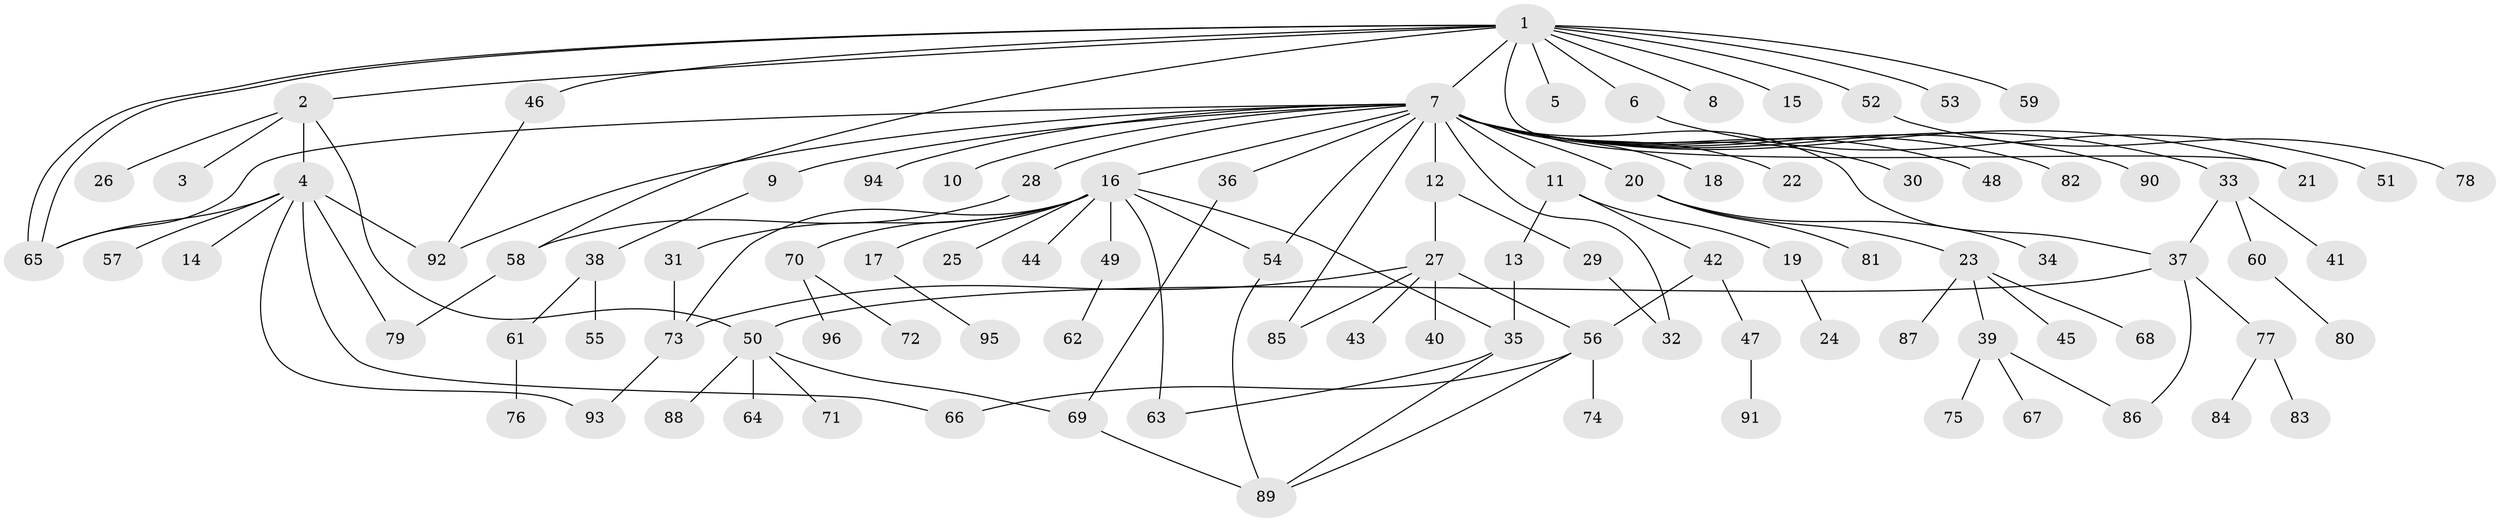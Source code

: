 // coarse degree distribution, {1: 0.4482758620689655, 12: 0.017241379310344827, 2: 0.1724137931034483, 4: 0.08620689655172414, 3: 0.1896551724137931, 21: 0.017241379310344827, 8: 0.017241379310344827, 6: 0.017241379310344827, 5: 0.034482758620689655}
// Generated by graph-tools (version 1.1) at 2025/36/03/04/25 23:36:50]
// undirected, 96 vertices, 120 edges
graph export_dot {
  node [color=gray90,style=filled];
  1;
  2;
  3;
  4;
  5;
  6;
  7;
  8;
  9;
  10;
  11;
  12;
  13;
  14;
  15;
  16;
  17;
  18;
  19;
  20;
  21;
  22;
  23;
  24;
  25;
  26;
  27;
  28;
  29;
  30;
  31;
  32;
  33;
  34;
  35;
  36;
  37;
  38;
  39;
  40;
  41;
  42;
  43;
  44;
  45;
  46;
  47;
  48;
  49;
  50;
  51;
  52;
  53;
  54;
  55;
  56;
  57;
  58;
  59;
  60;
  61;
  62;
  63;
  64;
  65;
  66;
  67;
  68;
  69;
  70;
  71;
  72;
  73;
  74;
  75;
  76;
  77;
  78;
  79;
  80;
  81;
  82;
  83;
  84;
  85;
  86;
  87;
  88;
  89;
  90;
  91;
  92;
  93;
  94;
  95;
  96;
  1 -- 2;
  1 -- 5;
  1 -- 6;
  1 -- 7;
  1 -- 8;
  1 -- 15;
  1 -- 21;
  1 -- 46;
  1 -- 52;
  1 -- 53;
  1 -- 58;
  1 -- 59;
  1 -- 65;
  1 -- 65;
  2 -- 3;
  2 -- 4;
  2 -- 26;
  2 -- 50;
  4 -- 14;
  4 -- 57;
  4 -- 65;
  4 -- 66;
  4 -- 79;
  4 -- 92;
  4 -- 93;
  6 -- 51;
  7 -- 9;
  7 -- 10;
  7 -- 11;
  7 -- 12;
  7 -- 16;
  7 -- 18;
  7 -- 20;
  7 -- 21;
  7 -- 22;
  7 -- 28;
  7 -- 30;
  7 -- 32;
  7 -- 33;
  7 -- 36;
  7 -- 37;
  7 -- 48;
  7 -- 54;
  7 -- 65;
  7 -- 82;
  7 -- 85;
  7 -- 90;
  7 -- 92;
  7 -- 94;
  9 -- 38;
  11 -- 13;
  11 -- 19;
  11 -- 42;
  12 -- 27;
  12 -- 29;
  13 -- 35;
  16 -- 17;
  16 -- 25;
  16 -- 31;
  16 -- 35;
  16 -- 44;
  16 -- 49;
  16 -- 54;
  16 -- 63;
  16 -- 70;
  16 -- 73;
  17 -- 95;
  19 -- 24;
  20 -- 23;
  20 -- 34;
  20 -- 81;
  23 -- 39;
  23 -- 45;
  23 -- 68;
  23 -- 87;
  27 -- 40;
  27 -- 43;
  27 -- 56;
  27 -- 73;
  27 -- 85;
  28 -- 58;
  29 -- 32;
  31 -- 73;
  33 -- 37;
  33 -- 41;
  33 -- 60;
  35 -- 63;
  35 -- 89;
  36 -- 69;
  37 -- 50;
  37 -- 77;
  37 -- 86;
  38 -- 55;
  38 -- 61;
  39 -- 67;
  39 -- 75;
  39 -- 86;
  42 -- 47;
  42 -- 56;
  46 -- 92;
  47 -- 91;
  49 -- 62;
  50 -- 64;
  50 -- 69;
  50 -- 71;
  50 -- 88;
  52 -- 78;
  54 -- 89;
  56 -- 66;
  56 -- 74;
  56 -- 89;
  58 -- 79;
  60 -- 80;
  61 -- 76;
  69 -- 89;
  70 -- 72;
  70 -- 96;
  73 -- 93;
  77 -- 83;
  77 -- 84;
}
